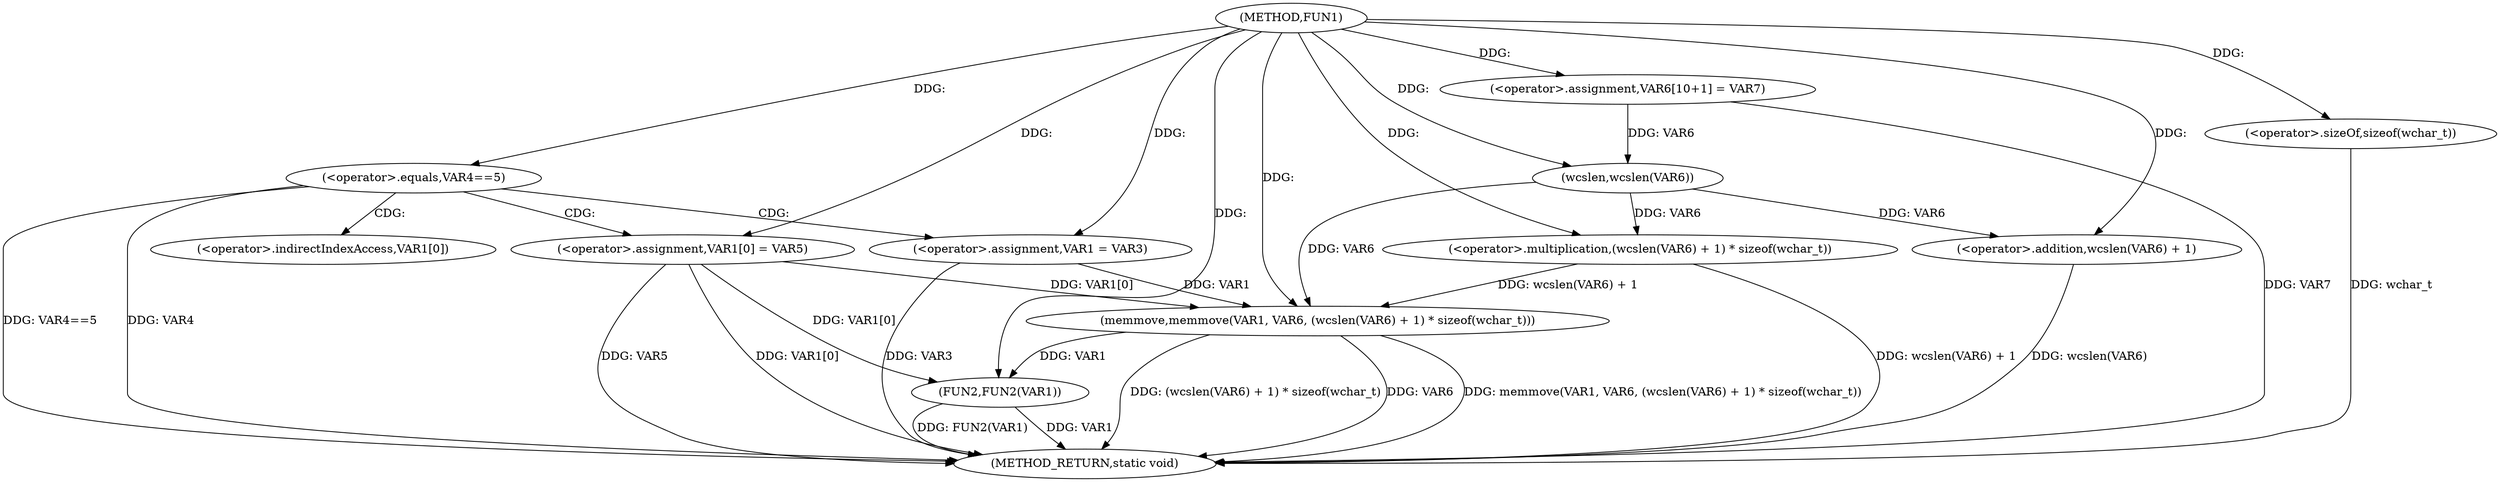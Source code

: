 digraph FUN1 {  
"1000100" [label = "(METHOD,FUN1)" ]
"1000135" [label = "(METHOD_RETURN,static void)" ]
"1000106" [label = "(<operator>.equals,VAR4==5)" ]
"1000110" [label = "(<operator>.assignment,VAR1 = VAR3)" ]
"1000113" [label = "(<operator>.assignment,VAR1[0] = VAR5)" ]
"1000120" [label = "(<operator>.assignment,VAR6[10+1] = VAR7)" ]
"1000123" [label = "(memmove,memmove(VAR1, VAR6, (wcslen(VAR6) + 1) * sizeof(wchar_t)))" ]
"1000126" [label = "(<operator>.multiplication,(wcslen(VAR6) + 1) * sizeof(wchar_t))" ]
"1000127" [label = "(<operator>.addition,wcslen(VAR6) + 1)" ]
"1000128" [label = "(wcslen,wcslen(VAR6))" ]
"1000131" [label = "(<operator>.sizeOf,sizeof(wchar_t))" ]
"1000133" [label = "(FUN2,FUN2(VAR1))" ]
"1000114" [label = "(<operator>.indirectIndexAccess,VAR1[0])" ]
  "1000113" -> "1000135"  [ label = "DDG: VAR5"] 
  "1000123" -> "1000135"  [ label = "DDG: (wcslen(VAR6) + 1) * sizeof(wchar_t)"] 
  "1000123" -> "1000135"  [ label = "DDG: VAR6"] 
  "1000106" -> "1000135"  [ label = "DDG: VAR4"] 
  "1000113" -> "1000135"  [ label = "DDG: VAR1[0]"] 
  "1000133" -> "1000135"  [ label = "DDG: VAR1"] 
  "1000126" -> "1000135"  [ label = "DDG: wcslen(VAR6) + 1"] 
  "1000120" -> "1000135"  [ label = "DDG: VAR7"] 
  "1000127" -> "1000135"  [ label = "DDG: wcslen(VAR6)"] 
  "1000106" -> "1000135"  [ label = "DDG: VAR4==5"] 
  "1000123" -> "1000135"  [ label = "DDG: memmove(VAR1, VAR6, (wcslen(VAR6) + 1) * sizeof(wchar_t))"] 
  "1000131" -> "1000135"  [ label = "DDG: wchar_t"] 
  "1000133" -> "1000135"  [ label = "DDG: FUN2(VAR1)"] 
  "1000110" -> "1000135"  [ label = "DDG: VAR3"] 
  "1000100" -> "1000106"  [ label = "DDG: "] 
  "1000100" -> "1000110"  [ label = "DDG: "] 
  "1000100" -> "1000113"  [ label = "DDG: "] 
  "1000100" -> "1000120"  [ label = "DDG: "] 
  "1000113" -> "1000123"  [ label = "DDG: VAR1[0]"] 
  "1000110" -> "1000123"  [ label = "DDG: VAR1"] 
  "1000100" -> "1000123"  [ label = "DDG: "] 
  "1000128" -> "1000123"  [ label = "DDG: VAR6"] 
  "1000126" -> "1000123"  [ label = "DDG: wcslen(VAR6) + 1"] 
  "1000128" -> "1000126"  [ label = "DDG: VAR6"] 
  "1000100" -> "1000126"  [ label = "DDG: "] 
  "1000128" -> "1000127"  [ label = "DDG: VAR6"] 
  "1000120" -> "1000128"  [ label = "DDG: VAR6"] 
  "1000100" -> "1000128"  [ label = "DDG: "] 
  "1000100" -> "1000127"  [ label = "DDG: "] 
  "1000100" -> "1000131"  [ label = "DDG: "] 
  "1000113" -> "1000133"  [ label = "DDG: VAR1[0]"] 
  "1000123" -> "1000133"  [ label = "DDG: VAR1"] 
  "1000100" -> "1000133"  [ label = "DDG: "] 
  "1000106" -> "1000110"  [ label = "CDG: "] 
  "1000106" -> "1000113"  [ label = "CDG: "] 
  "1000106" -> "1000114"  [ label = "CDG: "] 
}
